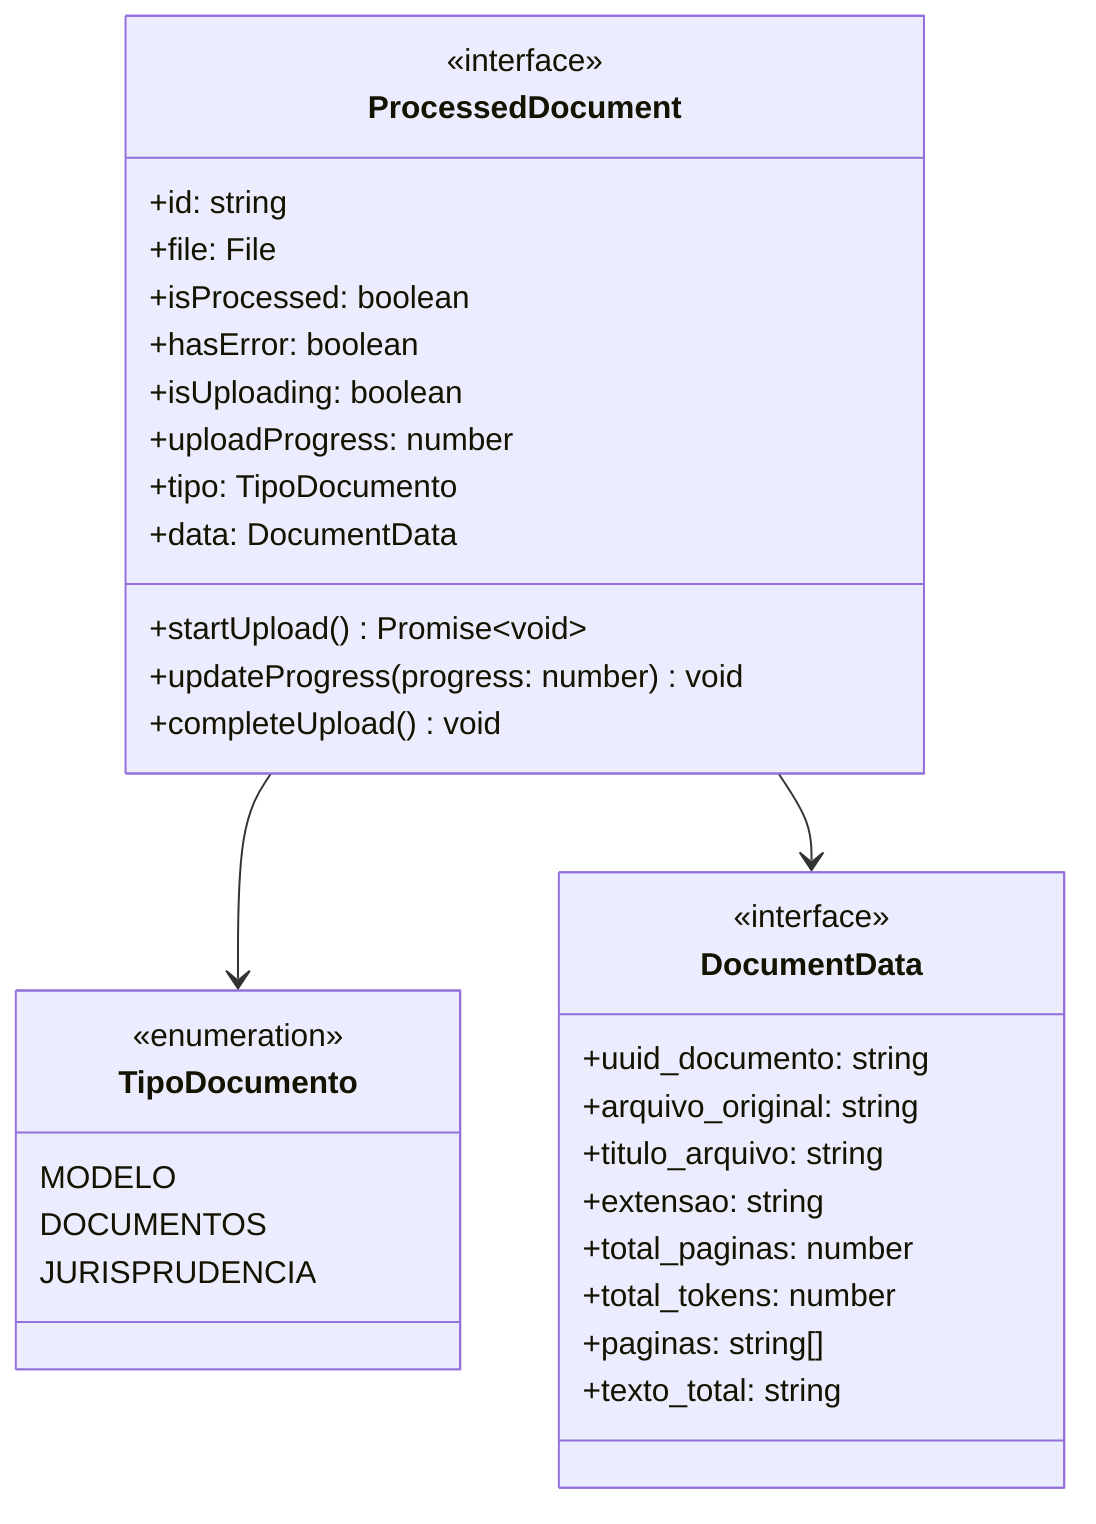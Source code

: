 classDiagram
    class TipoDocumento {
        <<enumeration>>
        MODELO
        DOCUMENTOS
        JURISPRUDENCIA
    }

    class DocumentData {
        <<interface>>
        +uuid_documento: string
        +arquivo_original: string
        +titulo_arquivo: string
        +extensao: string
        +total_paginas: number
        +total_tokens: number
        +paginas: string[]
        +texto_total: string
    }

    class ProcessedDocument {
        <<interface>>
        +id: string
        +file: File
        +isProcessed: boolean
        +hasError: boolean
        +isUploading: boolean
        +uploadProgress: number
        +tipo: TipoDocumento
        +data: DocumentData
        +startUpload() Promise~void~
        +updateProgress(progress: number) void
        +completeUpload() void
    }

    ProcessedDocument --> TipoDocumento
    ProcessedDocument --> DocumentData